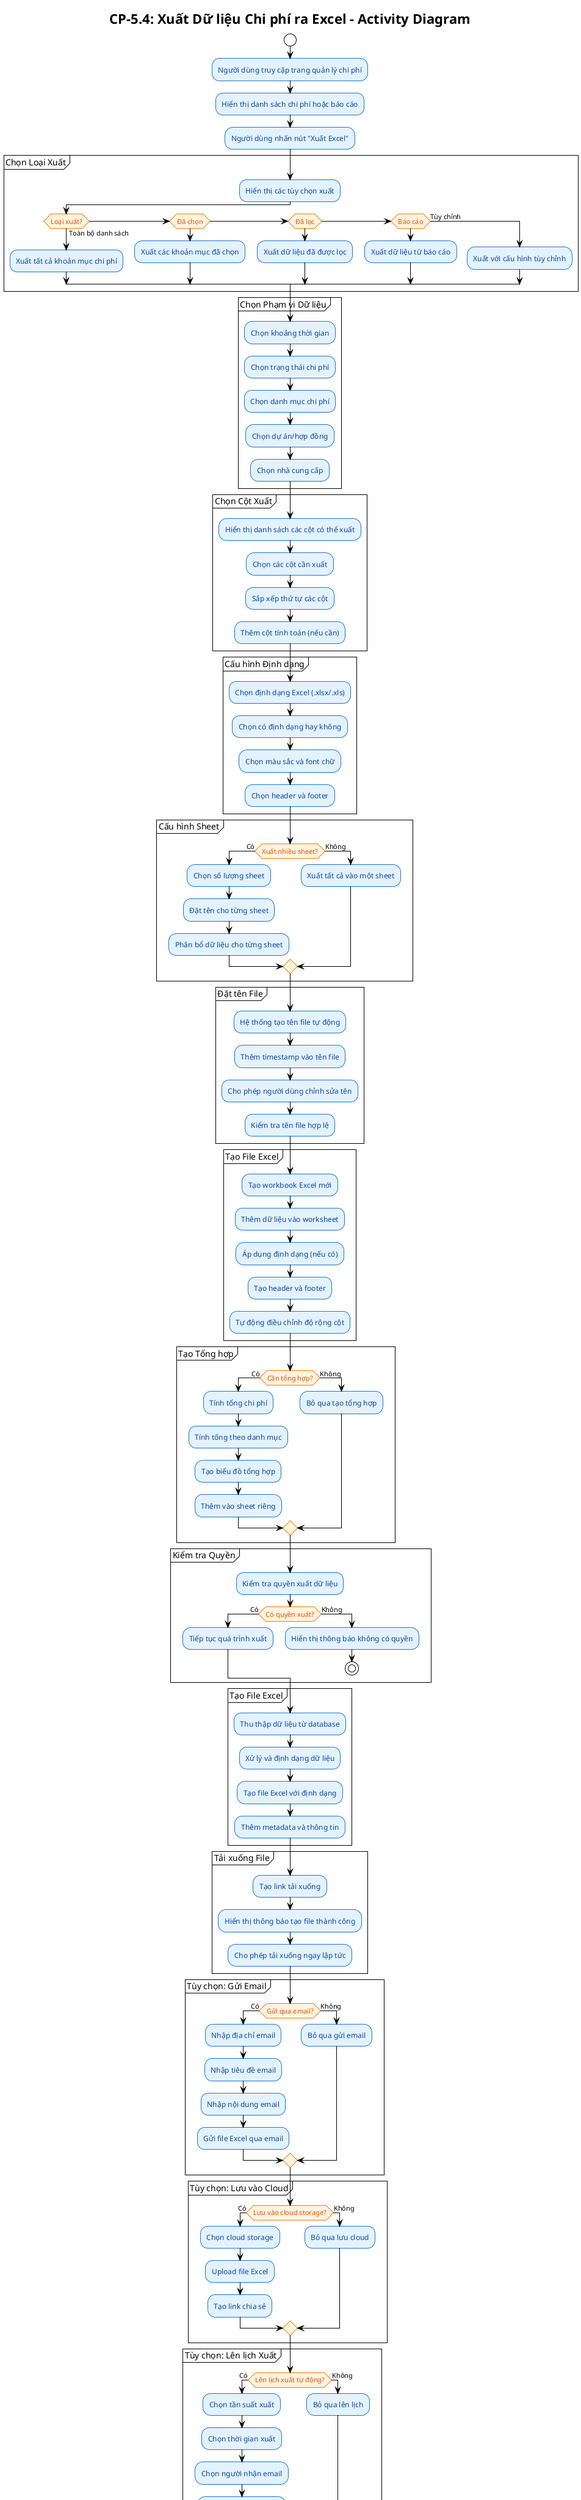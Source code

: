 @startuml CP-5.4 Activity Diagram
!theme plain
skinparam backgroundColor #FFFFFF
skinparam activity {
  BackgroundColor #E3F2FD
  BorderColor #1976D2
  FontColor #0D47A1
}
skinparam activityDiamond {
  BackgroundColor #FFF3E0
  BorderColor #F57C00
  FontColor #E65100
}
skinparam activityStart {
  BackgroundColor #C8E6C9
  BorderColor #388E3C
  FontColor #1B5E20
}
skinparam activityEnd {
  BackgroundColor #FFCDD2
  BorderColor #D32F2F
  FontColor #B71C1C
}

title CP-5.4: Xuất Dữ liệu Chi phí ra Excel - Activity Diagram

start

:Người dùng truy cập trang quản lý chi phí;

:Hiển thị danh sách chi phí hoặc báo cáo;

:Người dùng nhấn nút "Xuất Excel";

partition "Chọn Loại Xuất" {
  :Hiển thị các tùy chọn xuất;
  if (Loại xuất?) then (Toàn bộ danh sách)
    :Xuất tất cả khoản mục chi phí;
  elseif (Đã chọn) then
    :Xuất các khoản mục đã chọn;
  elseif (Đã lọc) then
    :Xuất dữ liệu đã được lọc;
  elseif (Báo cáo) then
    :Xuất dữ liệu từ báo cáo;
  else (Tùy chỉnh)
    :Xuất với cấu hình tùy chỉnh;
  endif
}

partition "Chọn Phạm vi Dữ liệu" {
  :Chọn khoảng thời gian;
  :Chọn trạng thái chi phí;
  :Chọn danh mục chi phí;
  :Chọn dự án/hợp đồng;
  :Chọn nhà cung cấp;
}

partition "Chọn Cột Xuất" {
  :Hiển thị danh sách các cột có thể xuất;
  :Chọn các cột cần xuất;
  :Sắp xếp thứ tự các cột;
  :Thêm cột tính toán (nếu cần);
}

partition "Cấu hình Định dạng" {
  :Chọn định dạng Excel (.xlsx/.xls);
  :Chọn có định dạng hay không;
  :Chọn màu sắc và font chữ;
  :Chọn header và footer;
}

partition "Cấu hình Sheet" {
  if (Xuất nhiều sheet?) then (Có)
    :Chọn số lượng sheet;
    :Đặt tên cho từng sheet;
    :Phân bổ dữ liệu cho từng sheet;
  else (Không)
    :Xuất tất cả vào một sheet;
  endif
}

partition "Đặt tên File" {
  :Hệ thống tạo tên file tự động;
  :Thêm timestamp vào tên file;
  :Cho phép người dùng chỉnh sửa tên;
  :Kiểm tra tên file hợp lệ;
}

partition "Tạo File Excel" {
  :Tạo workbook Excel mới;
  :Thêm dữ liệu vào worksheet;
  :Áp dụng định dạng (nếu có);
  :Tạo header và footer;
  :Tự động điều chỉnh độ rộng cột;
}

partition "Tạo Tổng hợp" {
  if (Cần tổng hợp?) then (Có)
    :Tính tổng chi phí;
    :Tính tổng theo danh mục;
    :Tạo biểu đồ tổng hợp;
    :Thêm vào sheet riêng;
  else (Không)
    :Bỏ qua tạo tổng hợp;
  endif
}

partition "Kiểm tra Quyền" {
  :Kiểm tra quyền xuất dữ liệu;
  if (Có quyền xuất?) then (Có)
    :Tiếp tục quá trình xuất;
  else (Không)
    :Hiển thị thông báo không có quyền;
    stop
  endif
}

partition "Tạo File Excel" {
  :Thu thập dữ liệu từ database;
  :Xử lý và định dạng dữ liệu;
  :Tạo file Excel với định dạng;
  :Thêm metadata và thông tin;
}

partition "Tải xuống File" {
  :Tạo link tải xuống;
  :Hiển thị thông báo tạo file thành công;
  :Cho phép tải xuống ngay lập tức;
}

partition "Tùy chọn: Gửi Email" {
  if (Gửi qua email?) then (Có)
    :Nhập địa chỉ email;
    :Nhập tiêu đề email;
    :Nhập nội dung email;
    :Gửi file Excel qua email;
  else (Không)
    :Bỏ qua gửi email;
  endif
}

partition "Tùy chọn: Lưu vào Cloud" {
  if (Lưu vào cloud storage?) then (Có)
    :Chọn cloud storage;
    :Upload file Excel;
    :Tạo link chia sẻ;
  else (Không)
    :Bỏ qua lưu cloud;
  endif
}

partition "Tùy chọn: Lên lịch Xuất" {
  if (Lên lịch xuất tự động?) then (Có)
    :Chọn tần suất xuất;
    :Chọn thời gian xuất;
    :Chọn người nhận email;
    :Lưu cấu hình lịch xuất;
  else (Không)
    :Bỏ qua lên lịch;
  endif
}

partition "Ghi Log" {
  :Ghi log hoạt động xuất file;
  :Lưu thông tin người xuất;
  :Lưu thông tin file đã xuất;
  :Cập nhật thống kê xuất;
}

stop

@enduml
